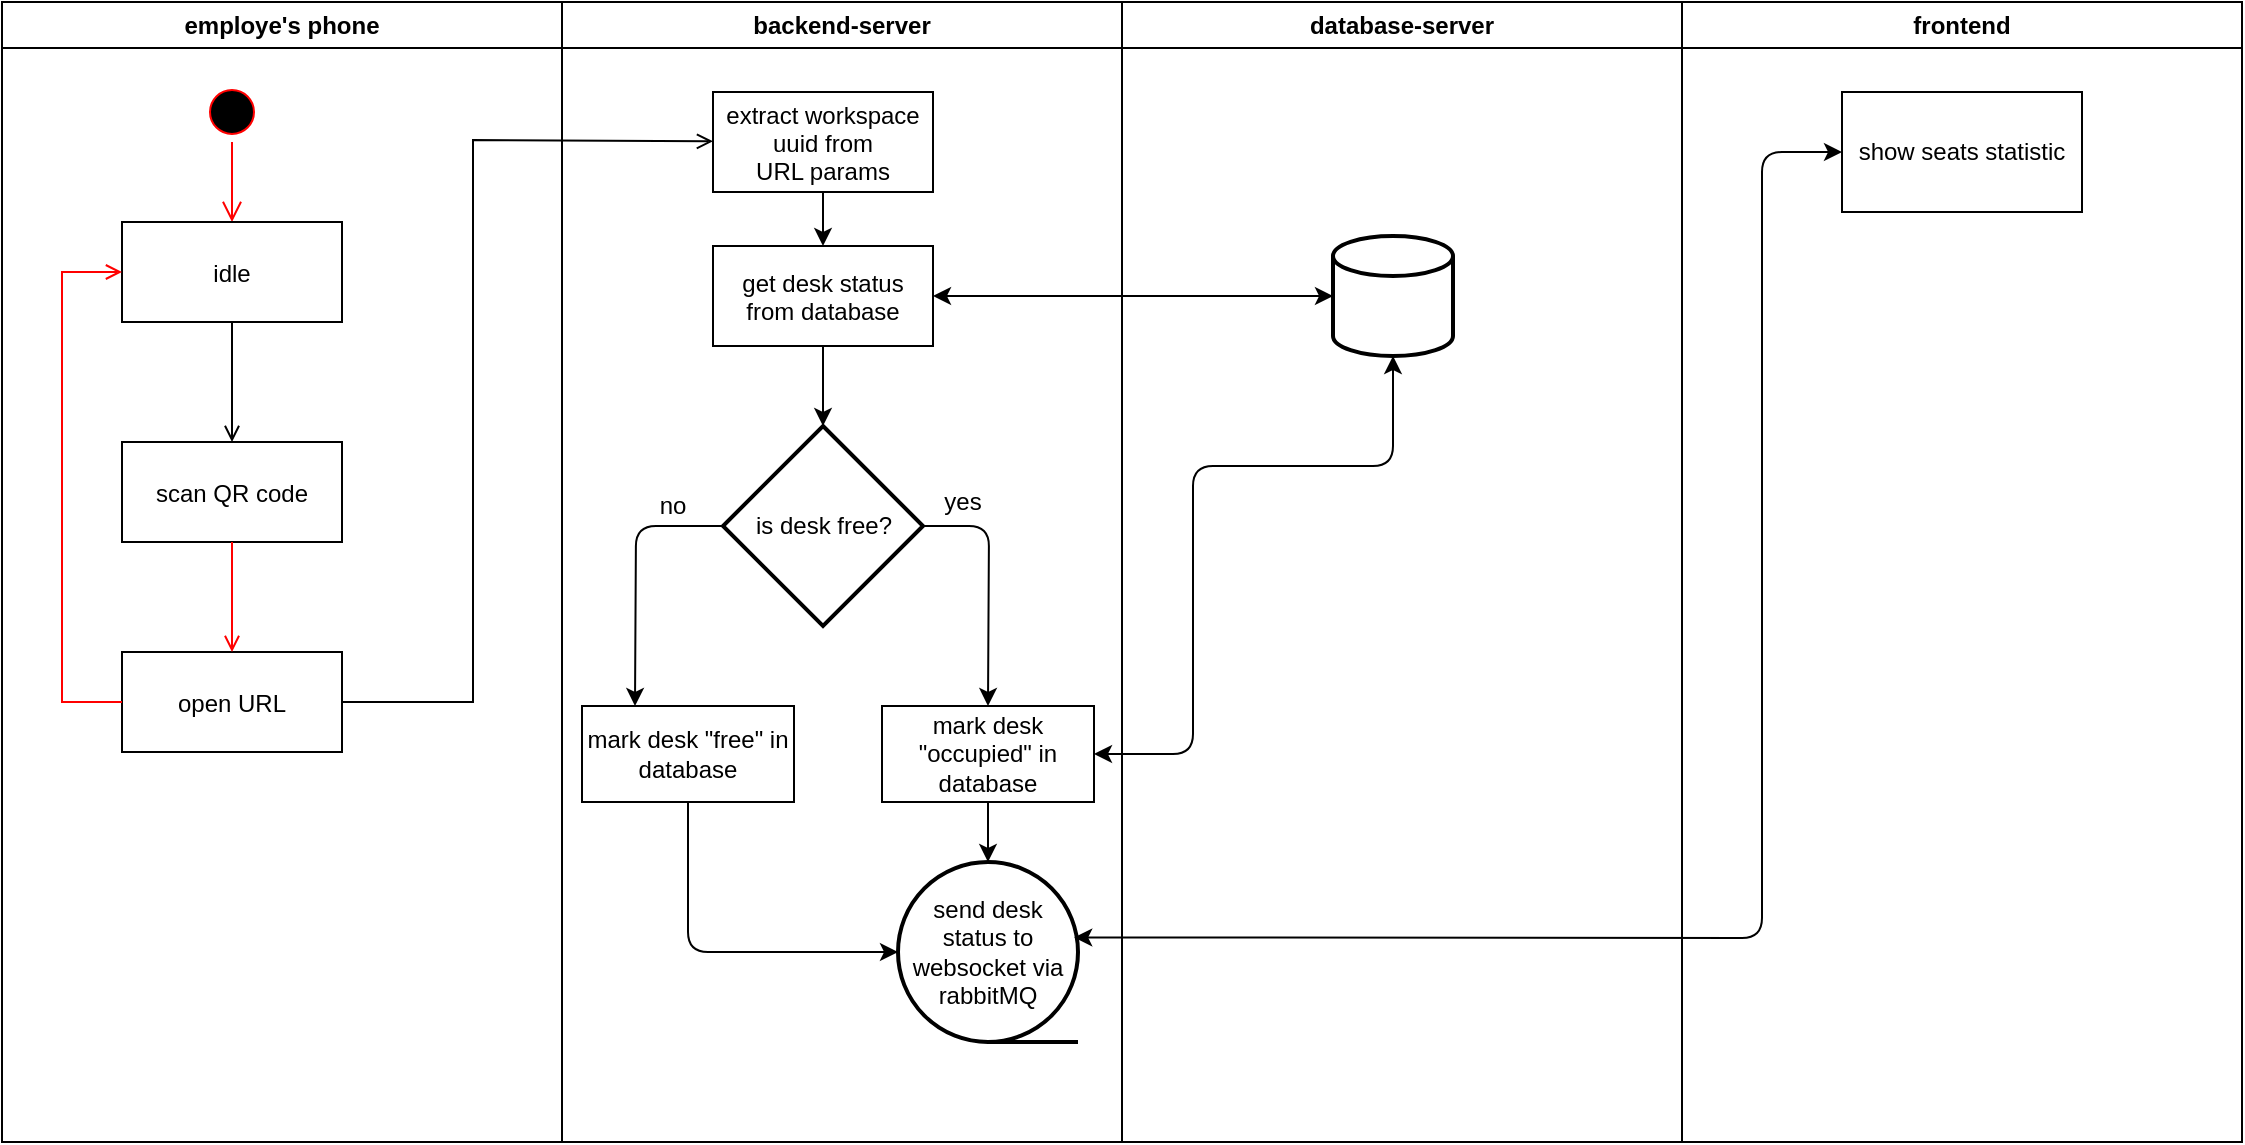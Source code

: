 <mxfile version="11.2.4" type="github" pages="1"><diagram name="general-architecture" id="e7e014a7-5840-1c2e-5031-d8a46d1fe8dd"><mxGraphModel dx="1808" dy="1019" grid="1" gridSize="10" guides="1" tooltips="1" connect="1" arrows="1" fold="1" page="1" pageScale="1" pageWidth="1169" pageHeight="826" background="#ffffff" math="0" shadow="0"><root><mxCell id="0"/><mxCell id="1" parent="0"/><mxCell id="2" value="employe's phone" style="swimlane;whiteSpace=wrap" parent="1" vertex="1"><mxGeometry x="40" y="40" width="280" height="570" as="geometry"><mxRectangle x="164.5" y="128" width="80" height="23" as="alternateBounds"/></mxGeometry></mxCell><mxCell id="5" value="" style="ellipse;shape=startState;fillColor=#000000;strokeColor=#ff0000;" parent="2" vertex="1"><mxGeometry x="100" y="40" width="30" height="30" as="geometry"/></mxCell><mxCell id="6" value="" style="edgeStyle=elbowEdgeStyle;elbow=horizontal;verticalAlign=bottom;endArrow=open;endSize=8;strokeColor=#FF0000;endFill=1;rounded=0" parent="2" source="5" target="7" edge="1"><mxGeometry x="100" y="40" as="geometry"><mxPoint x="115" y="110" as="targetPoint"/></mxGeometry></mxCell><mxCell id="7" value="idle" style="" parent="2" vertex="1"><mxGeometry x="60" y="110" width="110" height="50" as="geometry"/></mxCell><mxCell id="8" value="scan QR code" style="" parent="2" vertex="1"><mxGeometry x="60" y="220" width="110" height="50" as="geometry"/></mxCell><mxCell id="9" value="" style="endArrow=open;strokeColor=#000000;endFill=1;rounded=0" parent="2" source="7" target="8" edge="1"><mxGeometry relative="1" as="geometry"/></mxCell><mxCell id="10" value="open URL" style="" parent="2" vertex="1"><mxGeometry x="60" y="325" width="110" height="50" as="geometry"/></mxCell><mxCell id="11" value="" style="endArrow=open;strokeColor=#FF0000;endFill=1;rounded=0" parent="2" source="8" target="10" edge="1"><mxGeometry relative="1" as="geometry"/></mxCell><mxCell id="12" value="" style="edgeStyle=elbowEdgeStyle;elbow=horizontal;strokeColor=#FF0000;endArrow=open;endFill=1;rounded=0" parent="2" source="10" target="7" edge="1"><mxGeometry width="100" height="100" relative="1" as="geometry"><mxPoint x="160" y="290" as="sourcePoint"/><mxPoint x="260" y="190" as="targetPoint"/><Array as="points"><mxPoint x="30" y="250"/></Array></mxGeometry></mxCell><mxCell id="3" value="backend-server" style="swimlane;whiteSpace=wrap" parent="1" vertex="1"><mxGeometry x="320" y="40" width="280" height="570" as="geometry"><mxRectangle x="444.5" y="128" width="120" height="23" as="alternateBounds"/></mxGeometry></mxCell><mxCell id="Cu7fSUz20JepRUBiXXrB-39" value="is desk free?" style="strokeWidth=2;html=1;shape=mxgraph.flowchart.decision;whiteSpace=wrap;" parent="3" vertex="1"><mxGeometry x="80.5" y="212" width="100" height="100" as="geometry"/></mxCell><mxCell id="Cu7fSUz20JepRUBiXXrB-46" value="" style="edgeStyle=orthogonalEdgeStyle;rounded=0;orthogonalLoop=1;jettySize=auto;html=1;" parent="3" source="Cu7fSUz20JepRUBiXXrB-40" target="Cu7fSUz20JepRUBiXXrB-41" edge="1"><mxGeometry relative="1" as="geometry"><mxPoint x="130.5" y="175" as="targetPoint"/></mxGeometry></mxCell><mxCell id="Cu7fSUz20JepRUBiXXrB-40" value="extract workspace &#10;uuid from &#10;URL params" style="" parent="3" vertex="1"><mxGeometry x="75.5" y="45" width="110" height="50" as="geometry"/></mxCell><mxCell id="Cu7fSUz20JepRUBiXXrB-41" value="get desk status &#10;from database" style="" parent="3" vertex="1"><mxGeometry x="75.5" y="122" width="110" height="50" as="geometry"/></mxCell><mxCell id="Cu7fSUz20JepRUBiXXrB-55" value="" style="endArrow=classic;html=1;" parent="3" source="Cu7fSUz20JepRUBiXXrB-41" target="Cu7fSUz20JepRUBiXXrB-39" edge="1"><mxGeometry width="50" height="50" relative="1" as="geometry"><mxPoint x="155.5" y="232" as="sourcePoint"/><mxPoint x="205.5" y="182" as="targetPoint"/></mxGeometry></mxCell><mxCell id="Cu7fSUz20JepRUBiXXrB-57" value="" style="endArrow=classic;html=1;entryX=0.5;entryY=0;entryDx=0;entryDy=0;" parent="3" source="Cu7fSUz20JepRUBiXXrB-39" target="Cu7fSUz20JepRUBiXXrB-62" edge="1"><mxGeometry width="50" height="50" relative="1" as="geometry"><mxPoint x="155.5" y="302" as="sourcePoint"/><mxPoint x="245.5" y="332" as="targetPoint"/><Array as="points"><mxPoint x="213.5" y="262"/></Array></mxGeometry></mxCell><mxCell id="Cu7fSUz20JepRUBiXXrB-58" value="yes" style="text;html=1;resizable=0;points=[];align=center;verticalAlign=middle;labelBackgroundColor=#ffffff;" parent="Cu7fSUz20JepRUBiXXrB-57" vertex="1" connectable="0"><mxGeometry x="-0.724" y="2" relative="1" as="geometry"><mxPoint x="2.5" y="-10" as="offset"/></mxGeometry></mxCell><mxCell id="Cu7fSUz20JepRUBiXXrB-59" value="" style="endArrow=classic;html=1;exitX=0;exitY=0.5;exitDx=0;exitDy=0;exitPerimeter=0;entryX=0.25;entryY=0;entryDx=0;entryDy=0;" parent="3" source="Cu7fSUz20JepRUBiXXrB-39" target="vSiOcl92Mj_vTaPFXpkD-29" edge="1"><mxGeometry width="50" height="50" relative="1" as="geometry"><mxPoint x="95.5" y="372" as="sourcePoint"/><mxPoint x="25.5" y="332" as="targetPoint"/><Array as="points"><mxPoint x="37" y="262"/></Array></mxGeometry></mxCell><mxCell id="Cu7fSUz20JepRUBiXXrB-60" value="no" style="text;html=1;resizable=0;points=[];align=center;verticalAlign=middle;labelBackgroundColor=#ffffff;" parent="Cu7fSUz20JepRUBiXXrB-59" vertex="1" connectable="0"><mxGeometry x="-0.675" y="-1" relative="1" as="geometry"><mxPoint x="-4.5" y="-9" as="offset"/></mxGeometry></mxCell><mxCell id="Cu7fSUz20JepRUBiXXrB-62" value="mark desk &quot;occupied&quot; in database" style="rounded=0;whiteSpace=wrap;html=1;" parent="3" vertex="1"><mxGeometry x="160" y="352" width="106" height="48" as="geometry"/></mxCell><mxCell id="Cu7fSUz20JepRUBiXXrB-66" value="" style="endArrow=classic;html=1;entryX=0.5;entryY=0;entryDx=0;entryDy=0;entryPerimeter=0;" parent="3" source="Cu7fSUz20JepRUBiXXrB-62" target="vSiOcl92Mj_vTaPFXpkD-24" edge="1"><mxGeometry width="50" height="50" relative="1" as="geometry"><mxPoint x="195.5" y="422" as="sourcePoint"/><mxPoint x="213" y="424" as="targetPoint"/></mxGeometry></mxCell><mxCell id="vSiOcl92Mj_vTaPFXpkD-24" value="&lt;span style=&quot;white-space: normal&quot;&gt;send desk status to websocket via rabbitMQ&lt;/span&gt;" style="strokeWidth=2;html=1;shape=mxgraph.flowchart.sequential_data;whiteSpace=wrap;" parent="3" vertex="1"><mxGeometry x="168" y="430" width="90" height="90" as="geometry"/></mxCell><mxCell id="vSiOcl92Mj_vTaPFXpkD-29" value="mark desk &quot;free&quot; in database" style="rounded=0;whiteSpace=wrap;html=1;" parent="3" vertex="1"><mxGeometry x="10" y="352" width="106" height="48" as="geometry"/></mxCell><mxCell id="vSiOcl92Mj_vTaPFXpkD-30" value="" style="endArrow=classic;html=1;strokeColor=#000000;exitX=0.5;exitY=1;exitDx=0;exitDy=0;entryX=0;entryY=0.5;entryDx=0;entryDy=0;entryPerimeter=0;" parent="3" source="vSiOcl92Mj_vTaPFXpkD-29" target="vSiOcl92Mj_vTaPFXpkD-24" edge="1"><mxGeometry width="50" height="50" relative="1" as="geometry"><mxPoint x="70" y="480" as="sourcePoint"/><mxPoint x="120" y="430" as="targetPoint"/><Array as="points"><mxPoint x="63" y="475"/></Array></mxGeometry></mxCell><mxCell id="4" value="database-server" style="swimlane;whiteSpace=wrap" parent="1" vertex="1"><mxGeometry x="600" y="40" width="280" height="570" as="geometry"/></mxCell><mxCell id="h7dO8_MIe7QZqnQDUf8M-41" value="" style="strokeWidth=2;html=1;shape=mxgraph.flowchart.database;whiteSpace=wrap;" parent="4" vertex="1"><mxGeometry x="105.5" y="117" width="60" height="60" as="geometry"/></mxCell><mxCell id="vSiOcl92Mj_vTaPFXpkD-20" value="frontend" style="swimlane;whiteSpace=wrap" parent="1" vertex="1"><mxGeometry x="880" y="40" width="280" height="570" as="geometry"/></mxCell><mxCell id="vSiOcl92Mj_vTaPFXpkD-26" value="show seats statistic" style="rounded=0;whiteSpace=wrap;html=1;" parent="vSiOcl92Mj_vTaPFXpkD-20" vertex="1"><mxGeometry x="80" y="45" width="120" height="60" as="geometry"/></mxCell><mxCell id="20" value="" style="endArrow=open;strokeColor=#000000;endFill=1;rounded=0;" parent="1" source="10" target="Cu7fSUz20JepRUBiXXrB-40" edge="1"><mxGeometry relative="1" as="geometry"><mxPoint x="415.5" y="152" as="targetPoint"/><Array as="points"><mxPoint x="275.5" y="390"/><mxPoint x="275.5" y="109"/></Array></mxGeometry></mxCell><mxCell id="Cu7fSUz20JepRUBiXXrB-51" value="" style="endArrow=classic;startArrow=classic;html=1;exitX=1;exitY=0.5;exitDx=0;exitDy=0;" parent="1" source="Cu7fSUz20JepRUBiXXrB-41" target="h7dO8_MIe7QZqnQDUf8M-41" edge="1"><mxGeometry width="50" height="50" relative="1" as="geometry"><mxPoint x="605.5" y="192" as="sourcePoint"/><mxPoint x="655.5" y="142" as="targetPoint"/></mxGeometry></mxCell><mxCell id="Cu7fSUz20JepRUBiXXrB-63" value="" style="endArrow=classic;startArrow=classic;html=1;exitX=1;exitY=0.5;exitDx=0;exitDy=0;" parent="1" source="Cu7fSUz20JepRUBiXXrB-62" target="h7dO8_MIe7QZqnQDUf8M-41" edge="1"><mxGeometry width="50" height="50" relative="1" as="geometry"><mxPoint x="665.5" y="322" as="sourcePoint"/><mxPoint x="715.5" y="272" as="targetPoint"/><Array as="points"><mxPoint x="635.5" y="416"/><mxPoint x="635.5" y="272"/><mxPoint x="735.5" y="272"/></Array></mxGeometry></mxCell><mxCell id="vSiOcl92Mj_vTaPFXpkD-28" value="" style="endArrow=classic;startArrow=classic;html=1;exitX=0.979;exitY=0.419;exitDx=0;exitDy=0;exitPerimeter=0;entryX=0;entryY=0.5;entryDx=0;entryDy=0;" parent="1" source="vSiOcl92Mj_vTaPFXpkD-24" target="vSiOcl92Mj_vTaPFXpkD-26" edge="1"><mxGeometry width="50" height="50" relative="1" as="geometry"><mxPoint x="670" y="530" as="sourcePoint"/><mxPoint x="720" y="480" as="targetPoint"/><Array as="points"><mxPoint x="920" y="508"/><mxPoint x="920" y="115"/></Array></mxGeometry></mxCell></root></mxGraphModel></diagram></mxfile>